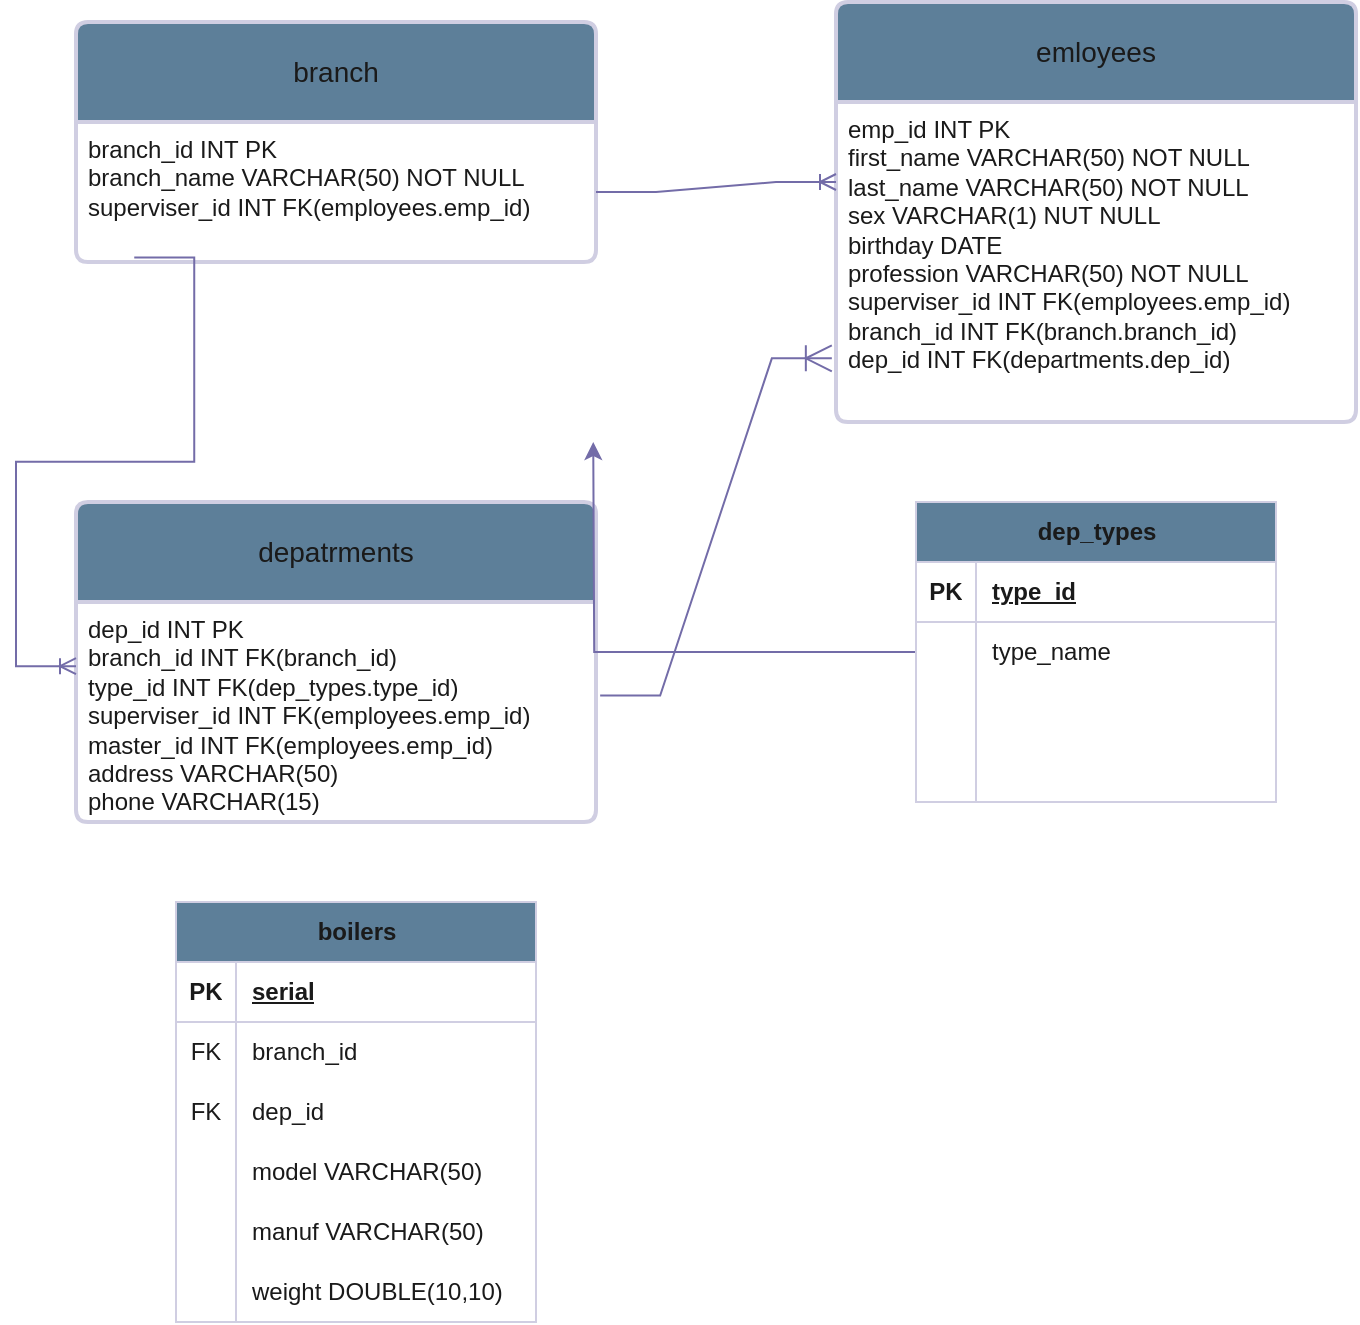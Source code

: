 <mxfile version="24.8.3">
  <diagram name="Страница — 1" id="4avvfgQBeNey1XqUrBNu">
    <mxGraphModel dx="952" dy="515" grid="1" gridSize="10" guides="1" tooltips="1" connect="1" arrows="1" fold="1" page="1" pageScale="1" pageWidth="827" pageHeight="1169" background="none" math="0" shadow="0">
      <root>
        <mxCell id="0" />
        <mxCell id="1" parent="0" />
        <mxCell id="8ufT0c0mkVSBskOa-6xL-1" value="emloyees" style="swimlane;childLayout=stackLayout;horizontal=1;startSize=50;horizontalStack=0;rounded=1;fontSize=14;fontStyle=0;strokeWidth=2;resizeParent=0;resizeLast=1;shadow=0;dashed=0;align=center;arcSize=4;whiteSpace=wrap;html=1;labelBackgroundColor=none;fillColor=#5D7F99;strokeColor=#D0CEE2;fontColor=#1A1A1A;" parent="1" vertex="1">
          <mxGeometry x="490" y="60" width="260" height="210" as="geometry" />
        </mxCell>
        <mxCell id="8ufT0c0mkVSBskOa-6xL-2" value="emp_id INT PK&lt;br&gt;first_name VARCHAR(50) NOT NULL&lt;div&gt;last_name VARCHAR(50) NOT NULL&lt;/div&gt;&lt;div&gt;sex VARCHAR(1) NUT NULL&lt;/div&gt;&lt;div&gt;birthday DATE&lt;/div&gt;&lt;div&gt;profession VARCHAR(50) NOT NULL&lt;/div&gt;&lt;div&gt;superviser_id INT FK(employees.emp_id)&lt;/div&gt;&lt;div&gt;branch_id INT FK(branch.branch_id)&lt;/div&gt;&lt;div&gt;dep_id INT FK(departments.dep_id)&lt;/div&gt;" style="align=left;strokeColor=none;fillColor=none;spacingLeft=4;fontSize=12;verticalAlign=top;resizable=0;rotatable=0;part=1;html=1;labelBackgroundColor=none;fontColor=#1A1A1A;" parent="8ufT0c0mkVSBskOa-6xL-1" vertex="1">
          <mxGeometry y="50" width="260" height="160" as="geometry" />
        </mxCell>
        <mxCell id="8ufT0c0mkVSBskOa-6xL-3" value="branch" style="swimlane;childLayout=stackLayout;horizontal=1;startSize=50;horizontalStack=0;rounded=1;fontSize=14;fontStyle=0;strokeWidth=2;resizeParent=0;resizeLast=1;shadow=0;dashed=0;align=center;arcSize=4;whiteSpace=wrap;html=1;strokeColor=#D0CEE2;fontColor=#1A1A1A;fillColor=#5D7F99;labelBackgroundColor=none;" parent="1" vertex="1">
          <mxGeometry x="110" y="70" width="260" height="120" as="geometry" />
        </mxCell>
        <mxCell id="8ufT0c0mkVSBskOa-6xL-4" value="branch_id INT PK&lt;div&gt;branch_name VARCHAR(50) NOT NULL&lt;br&gt;superviser_id INT FK(employees.emp_id)&lt;div&gt;&lt;br&gt;&lt;/div&gt;&lt;/div&gt;" style="align=left;strokeColor=none;fillColor=none;spacingLeft=4;fontSize=12;verticalAlign=top;resizable=0;rotatable=0;part=1;html=1;fontColor=#1A1A1A;labelBackgroundColor=none;" parent="8ufT0c0mkVSBskOa-6xL-3" vertex="1">
          <mxGeometry y="50" width="260" height="70" as="geometry" />
        </mxCell>
        <mxCell id="8ufT0c0mkVSBskOa-6xL-5" value="depatrments" style="swimlane;childLayout=stackLayout;horizontal=1;startSize=50;horizontalStack=0;rounded=1;fontSize=14;fontStyle=0;strokeWidth=2;resizeParent=0;resizeLast=1;shadow=0;dashed=0;align=center;arcSize=4;whiteSpace=wrap;html=1;strokeColor=#D0CEE2;fontColor=#1A1A1A;fillColor=#5D7F99;labelBackgroundColor=none;" parent="1" vertex="1">
          <mxGeometry x="110" y="310" width="260" height="160" as="geometry">
            <mxRectangle x="110" y="310" width="120" height="50" as="alternateBounds" />
          </mxGeometry>
        </mxCell>
        <mxCell id="8ufT0c0mkVSBskOa-6xL-6" value="dep_id INT PK&lt;div&gt;branch_id INT FK(branch_id)&lt;br&gt;&lt;div&gt;type_id INT FK(dep_types.type_id)&lt;br&gt;superviser_id INT FK(employees.emp_id)&lt;br&gt;master_id INT FK(employees.emp_id)&lt;div&gt;address VARCHAR(50)&lt;/div&gt;&lt;div&gt;phone VARCHAR(15)&lt;/div&gt;&lt;/div&gt;&lt;/div&gt;" style="align=left;strokeColor=none;fillColor=none;spacingLeft=4;fontSize=12;verticalAlign=top;resizable=0;rotatable=0;part=1;html=1;fontColor=#1A1A1A;labelBackgroundColor=none;" parent="8ufT0c0mkVSBskOa-6xL-5" vertex="1">
          <mxGeometry y="50" width="260" height="110" as="geometry" />
        </mxCell>
        <mxCell id="8ufT0c0mkVSBskOa-6xL-8" value="" style="edgeStyle=entityRelationEdgeStyle;fontSize=12;html=1;endArrow=ERoneToMany;rounded=0;strokeColor=#736CA8;fontColor=default;entryX=0;entryY=0.25;entryDx=0;entryDy=0;labelBackgroundColor=none;" parent="1" source="8ufT0c0mkVSBskOa-6xL-4" target="8ufT0c0mkVSBskOa-6xL-2" edge="1">
          <mxGeometry width="100" height="100" relative="1" as="geometry">
            <mxPoint x="360" y="140" as="sourcePoint" />
            <mxPoint x="460" y="40" as="targetPoint" />
          </mxGeometry>
        </mxCell>
        <mxCell id="8ufT0c0mkVSBskOa-6xL-9" value="" style="edgeStyle=entityRelationEdgeStyle;fontSize=12;html=1;endArrow=ERoneToMany;rounded=0;strokeColor=#736CA8;fontColor=default;exitX=1.008;exitY=0.425;exitDx=0;exitDy=0;exitPerimeter=0;entryX=-0.008;entryY=0.801;entryDx=0;entryDy=0;entryPerimeter=0;endSize=11;startSize=12;labelBackgroundColor=none;" parent="1" source="8ufT0c0mkVSBskOa-6xL-6" target="8ufT0c0mkVSBskOa-6xL-2" edge="1">
          <mxGeometry width="100" height="100" relative="1" as="geometry">
            <mxPoint x="350" y="455.89" as="sourcePoint" />
            <mxPoint x="511.3" y="300" as="targetPoint" />
          </mxGeometry>
        </mxCell>
        <mxCell id="8ufT0c0mkVSBskOa-6xL-11" value="" style="edgeStyle=entityRelationEdgeStyle;fontSize=12;html=1;endArrow=ERoneToMany;rounded=0;strokeColor=#736CA8;fontColor=default;exitX=0.112;exitY=0.968;exitDx=0;exitDy=0;exitPerimeter=0;entryX=0.998;entryY=0.309;entryDx=0;entryDy=0;entryPerimeter=0;labelBackgroundColor=none;" parent="1" source="8ufT0c0mkVSBskOa-6xL-4" edge="1">
          <mxGeometry width="100" height="100" relative="1" as="geometry">
            <mxPoint x="102.98" y="190" as="sourcePoint" />
            <mxPoint x="110.0" y="392.1" as="targetPoint" />
          </mxGeometry>
        </mxCell>
        <mxCell id="Ioec6kEc80OI9_myZzTE-39" style="edgeStyle=orthogonalEdgeStyle;rounded=0;orthogonalLoop=1;jettySize=auto;html=1;strokeColor=#736CA8;fontColor=#1A1A1A;" edge="1" parent="1" source="dJ5NwEZSPmx1sVAGG7kn-28">
          <mxGeometry relative="1" as="geometry">
            <mxPoint x="368.621" y="280" as="targetPoint" />
          </mxGeometry>
        </mxCell>
        <mxCell id="dJ5NwEZSPmx1sVAGG7kn-28" value="dep_types" style="shape=table;startSize=30;container=1;collapsible=1;childLayout=tableLayout;fixedRows=1;rowLines=0;fontStyle=1;align=center;resizeLast=1;html=1;strokeColor=#D0CEE2;fontColor=#1A1A1A;fillColor=#5D7F99;labelBackgroundColor=none;" parent="1" vertex="1">
          <mxGeometry x="530" y="310" width="180" height="150" as="geometry" />
        </mxCell>
        <mxCell id="dJ5NwEZSPmx1sVAGG7kn-29" value="" style="shape=tableRow;horizontal=0;startSize=0;swimlaneHead=0;swimlaneBody=0;fillColor=none;collapsible=0;dropTarget=0;points=[[0,0.5],[1,0.5]];portConstraint=eastwest;top=0;left=0;right=0;bottom=1;strokeColor=#D0CEE2;fontColor=#1A1A1A;labelBackgroundColor=none;" parent="dJ5NwEZSPmx1sVAGG7kn-28" vertex="1">
          <mxGeometry y="30" width="180" height="30" as="geometry" />
        </mxCell>
        <mxCell id="dJ5NwEZSPmx1sVAGG7kn-30" value="PK" style="shape=partialRectangle;connectable=0;fillColor=none;top=0;left=0;bottom=0;right=0;fontStyle=1;overflow=hidden;whiteSpace=wrap;html=1;strokeColor=#D0CEE2;fontColor=#1A1A1A;labelBackgroundColor=none;" parent="dJ5NwEZSPmx1sVAGG7kn-29" vertex="1">
          <mxGeometry width="30" height="30" as="geometry">
            <mxRectangle width="30" height="30" as="alternateBounds" />
          </mxGeometry>
        </mxCell>
        <mxCell id="dJ5NwEZSPmx1sVAGG7kn-31" value="type_id" style="shape=partialRectangle;connectable=0;fillColor=none;top=0;left=0;bottom=0;right=0;align=left;spacingLeft=6;fontStyle=5;overflow=hidden;whiteSpace=wrap;html=1;strokeColor=#D0CEE2;fontColor=#1A1A1A;labelBackgroundColor=none;" parent="dJ5NwEZSPmx1sVAGG7kn-29" vertex="1">
          <mxGeometry x="30" width="150" height="30" as="geometry">
            <mxRectangle width="150" height="30" as="alternateBounds" />
          </mxGeometry>
        </mxCell>
        <mxCell id="dJ5NwEZSPmx1sVAGG7kn-32" value="" style="shape=tableRow;horizontal=0;startSize=0;swimlaneHead=0;swimlaneBody=0;fillColor=none;collapsible=0;dropTarget=0;points=[[0,0.5],[1,0.5]];portConstraint=eastwest;top=0;left=0;right=0;bottom=0;strokeColor=#D0CEE2;fontColor=#1A1A1A;labelBackgroundColor=none;" parent="dJ5NwEZSPmx1sVAGG7kn-28" vertex="1">
          <mxGeometry y="60" width="180" height="30" as="geometry" />
        </mxCell>
        <mxCell id="dJ5NwEZSPmx1sVAGG7kn-33" value="" style="shape=partialRectangle;connectable=0;fillColor=none;top=0;left=0;bottom=0;right=0;editable=1;overflow=hidden;whiteSpace=wrap;html=1;strokeColor=#D0CEE2;fontColor=#1A1A1A;labelBackgroundColor=none;" parent="dJ5NwEZSPmx1sVAGG7kn-32" vertex="1">
          <mxGeometry width="30" height="30" as="geometry">
            <mxRectangle width="30" height="30" as="alternateBounds" />
          </mxGeometry>
        </mxCell>
        <mxCell id="dJ5NwEZSPmx1sVAGG7kn-34" value="type_name" style="shape=partialRectangle;connectable=0;fillColor=none;top=0;left=0;bottom=0;right=0;align=left;spacingLeft=6;overflow=hidden;whiteSpace=wrap;html=1;strokeColor=#D0CEE2;fontColor=#1A1A1A;labelBackgroundColor=none;" parent="dJ5NwEZSPmx1sVAGG7kn-32" vertex="1">
          <mxGeometry x="30" width="150" height="30" as="geometry">
            <mxRectangle width="150" height="30" as="alternateBounds" />
          </mxGeometry>
        </mxCell>
        <mxCell id="dJ5NwEZSPmx1sVAGG7kn-35" value="" style="shape=tableRow;horizontal=0;startSize=0;swimlaneHead=0;swimlaneBody=0;fillColor=none;collapsible=0;dropTarget=0;points=[[0,0.5],[1,0.5]];portConstraint=eastwest;top=0;left=0;right=0;bottom=0;strokeColor=#D0CEE2;fontColor=#1A1A1A;labelBackgroundColor=none;" parent="dJ5NwEZSPmx1sVAGG7kn-28" vertex="1">
          <mxGeometry y="90" width="180" height="30" as="geometry" />
        </mxCell>
        <mxCell id="dJ5NwEZSPmx1sVAGG7kn-36" value="" style="shape=partialRectangle;connectable=0;fillColor=none;top=0;left=0;bottom=0;right=0;editable=1;overflow=hidden;whiteSpace=wrap;html=1;strokeColor=#D0CEE2;fontColor=#1A1A1A;labelBackgroundColor=none;" parent="dJ5NwEZSPmx1sVAGG7kn-35" vertex="1">
          <mxGeometry width="30" height="30" as="geometry">
            <mxRectangle width="30" height="30" as="alternateBounds" />
          </mxGeometry>
        </mxCell>
        <mxCell id="dJ5NwEZSPmx1sVAGG7kn-37" value="" style="shape=partialRectangle;connectable=0;fillColor=none;top=0;left=0;bottom=0;right=0;align=left;spacingLeft=6;overflow=hidden;whiteSpace=wrap;html=1;strokeColor=#D0CEE2;fontColor=#1A1A1A;labelBackgroundColor=none;" parent="dJ5NwEZSPmx1sVAGG7kn-35" vertex="1">
          <mxGeometry x="30" width="150" height="30" as="geometry">
            <mxRectangle width="150" height="30" as="alternateBounds" />
          </mxGeometry>
        </mxCell>
        <mxCell id="dJ5NwEZSPmx1sVAGG7kn-38" value="" style="shape=tableRow;horizontal=0;startSize=0;swimlaneHead=0;swimlaneBody=0;fillColor=none;collapsible=0;dropTarget=0;points=[[0,0.5],[1,0.5]];portConstraint=eastwest;top=0;left=0;right=0;bottom=0;strokeColor=#D0CEE2;fontColor=#1A1A1A;labelBackgroundColor=none;" parent="dJ5NwEZSPmx1sVAGG7kn-28" vertex="1">
          <mxGeometry y="120" width="180" height="30" as="geometry" />
        </mxCell>
        <mxCell id="dJ5NwEZSPmx1sVAGG7kn-39" value="" style="shape=partialRectangle;connectable=0;fillColor=none;top=0;left=0;bottom=0;right=0;editable=1;overflow=hidden;whiteSpace=wrap;html=1;strokeColor=#D0CEE2;fontColor=#1A1A1A;labelBackgroundColor=none;" parent="dJ5NwEZSPmx1sVAGG7kn-38" vertex="1">
          <mxGeometry width="30" height="30" as="geometry">
            <mxRectangle width="30" height="30" as="alternateBounds" />
          </mxGeometry>
        </mxCell>
        <mxCell id="dJ5NwEZSPmx1sVAGG7kn-40" value="" style="shape=partialRectangle;connectable=0;fillColor=none;top=0;left=0;bottom=0;right=0;align=left;spacingLeft=6;overflow=hidden;whiteSpace=wrap;html=1;strokeColor=#D0CEE2;fontColor=#1A1A1A;labelBackgroundColor=none;" parent="dJ5NwEZSPmx1sVAGG7kn-38" vertex="1">
          <mxGeometry x="30" width="150" height="30" as="geometry">
            <mxRectangle width="150" height="30" as="alternateBounds" />
          </mxGeometry>
        </mxCell>
        <mxCell id="Ioec6kEc80OI9_myZzTE-1" value="boilers" style="shape=table;startSize=30;container=1;collapsible=1;childLayout=tableLayout;fixedRows=1;rowLines=0;fontStyle=1;align=center;resizeLast=1;html=1;strokeColor=#D0CEE2;fontColor=#1A1A1A;fillColor=#5D7F99;labelBackgroundColor=none;" vertex="1" parent="1">
          <mxGeometry x="160" y="510" width="180" height="210" as="geometry" />
        </mxCell>
        <mxCell id="Ioec6kEc80OI9_myZzTE-2" value="" style="shape=tableRow;horizontal=0;startSize=0;swimlaneHead=0;swimlaneBody=0;fillColor=none;collapsible=0;dropTarget=0;points=[[0,0.5],[1,0.5]];portConstraint=eastwest;top=0;left=0;right=0;bottom=1;strokeColor=#D0CEE2;fontColor=#1A1A1A;labelBackgroundColor=none;" vertex="1" parent="Ioec6kEc80OI9_myZzTE-1">
          <mxGeometry y="30" width="180" height="30" as="geometry" />
        </mxCell>
        <mxCell id="Ioec6kEc80OI9_myZzTE-3" value="PK" style="shape=partialRectangle;connectable=0;fillColor=none;top=0;left=0;bottom=0;right=0;fontStyle=1;overflow=hidden;whiteSpace=wrap;html=1;strokeColor=#D0CEE2;fontColor=#1A1A1A;labelBackgroundColor=none;" vertex="1" parent="Ioec6kEc80OI9_myZzTE-2">
          <mxGeometry width="30" height="30" as="geometry">
            <mxRectangle width="30" height="30" as="alternateBounds" />
          </mxGeometry>
        </mxCell>
        <mxCell id="Ioec6kEc80OI9_myZzTE-4" value="serial" style="shape=partialRectangle;connectable=0;fillColor=none;top=0;left=0;bottom=0;right=0;align=left;spacingLeft=6;fontStyle=5;overflow=hidden;whiteSpace=wrap;html=1;strokeColor=#D0CEE2;fontColor=#1A1A1A;labelBackgroundColor=none;" vertex="1" parent="Ioec6kEc80OI9_myZzTE-2">
          <mxGeometry x="30" width="150" height="30" as="geometry">
            <mxRectangle width="150" height="30" as="alternateBounds" />
          </mxGeometry>
        </mxCell>
        <mxCell id="Ioec6kEc80OI9_myZzTE-5" value="" style="shape=tableRow;horizontal=0;startSize=0;swimlaneHead=0;swimlaneBody=0;fillColor=none;collapsible=0;dropTarget=0;points=[[0,0.5],[1,0.5]];portConstraint=eastwest;top=0;left=0;right=0;bottom=0;strokeColor=#D0CEE2;fontColor=#1A1A1A;labelBackgroundColor=none;" vertex="1" parent="Ioec6kEc80OI9_myZzTE-1">
          <mxGeometry y="60" width="180" height="30" as="geometry" />
        </mxCell>
        <mxCell id="Ioec6kEc80OI9_myZzTE-6" value="FK" style="shape=partialRectangle;connectable=0;fillColor=none;top=0;left=0;bottom=0;right=0;editable=1;overflow=hidden;whiteSpace=wrap;html=1;strokeColor=#D0CEE2;fontColor=#1A1A1A;labelBackgroundColor=none;" vertex="1" parent="Ioec6kEc80OI9_myZzTE-5">
          <mxGeometry width="30" height="30" as="geometry">
            <mxRectangle width="30" height="30" as="alternateBounds" />
          </mxGeometry>
        </mxCell>
        <mxCell id="Ioec6kEc80OI9_myZzTE-7" value="branch_id" style="shape=partialRectangle;connectable=0;fillColor=none;top=0;left=0;bottom=0;right=0;align=left;spacingLeft=6;overflow=hidden;whiteSpace=wrap;html=1;strokeColor=#D0CEE2;fontColor=#1A1A1A;labelBackgroundColor=none;" vertex="1" parent="Ioec6kEc80OI9_myZzTE-5">
          <mxGeometry x="30" width="150" height="30" as="geometry">
            <mxRectangle width="150" height="30" as="alternateBounds" />
          </mxGeometry>
        </mxCell>
        <mxCell id="Ioec6kEc80OI9_myZzTE-8" value="" style="shape=tableRow;horizontal=0;startSize=0;swimlaneHead=0;swimlaneBody=0;fillColor=none;collapsible=0;dropTarget=0;points=[[0,0.5],[1,0.5]];portConstraint=eastwest;top=0;left=0;right=0;bottom=0;strokeColor=#D0CEE2;fontColor=#1A1A1A;labelBackgroundColor=none;" vertex="1" parent="Ioec6kEc80OI9_myZzTE-1">
          <mxGeometry y="90" width="180" height="30" as="geometry" />
        </mxCell>
        <mxCell id="Ioec6kEc80OI9_myZzTE-9" value="FK" style="shape=partialRectangle;connectable=0;fillColor=none;top=0;left=0;bottom=0;right=0;editable=1;overflow=hidden;whiteSpace=wrap;html=1;strokeColor=#D0CEE2;fontColor=#1A1A1A;labelBackgroundColor=none;" vertex="1" parent="Ioec6kEc80OI9_myZzTE-8">
          <mxGeometry width="30" height="30" as="geometry">
            <mxRectangle width="30" height="30" as="alternateBounds" />
          </mxGeometry>
        </mxCell>
        <mxCell id="Ioec6kEc80OI9_myZzTE-10" value="dep_id" style="shape=partialRectangle;connectable=0;fillColor=none;top=0;left=0;bottom=0;right=0;align=left;spacingLeft=6;overflow=hidden;whiteSpace=wrap;html=1;strokeColor=#D0CEE2;fontColor=#1A1A1A;labelBackgroundColor=none;" vertex="1" parent="Ioec6kEc80OI9_myZzTE-8">
          <mxGeometry x="30" width="150" height="30" as="geometry">
            <mxRectangle width="150" height="30" as="alternateBounds" />
          </mxGeometry>
        </mxCell>
        <mxCell id="Ioec6kEc80OI9_myZzTE-11" value="" style="shape=tableRow;horizontal=0;startSize=0;swimlaneHead=0;swimlaneBody=0;fillColor=none;collapsible=0;dropTarget=0;points=[[0,0.5],[1,0.5]];portConstraint=eastwest;top=0;left=0;right=0;bottom=0;strokeColor=#D0CEE2;fontColor=#1A1A1A;labelBackgroundColor=none;" vertex="1" parent="Ioec6kEc80OI9_myZzTE-1">
          <mxGeometry y="120" width="180" height="30" as="geometry" />
        </mxCell>
        <mxCell id="Ioec6kEc80OI9_myZzTE-12" value="" style="shape=partialRectangle;connectable=0;fillColor=none;top=0;left=0;bottom=0;right=0;editable=1;overflow=hidden;whiteSpace=wrap;html=1;strokeColor=#D0CEE2;fontColor=#1A1A1A;labelBackgroundColor=none;" vertex="1" parent="Ioec6kEc80OI9_myZzTE-11">
          <mxGeometry width="30" height="30" as="geometry">
            <mxRectangle width="30" height="30" as="alternateBounds" />
          </mxGeometry>
        </mxCell>
        <mxCell id="Ioec6kEc80OI9_myZzTE-13" value="model VARCHAR(50)" style="shape=partialRectangle;connectable=0;fillColor=none;top=0;left=0;bottom=0;right=0;align=left;spacingLeft=6;overflow=hidden;whiteSpace=wrap;html=1;strokeColor=#D0CEE2;fontColor=#1A1A1A;labelBackgroundColor=none;" vertex="1" parent="Ioec6kEc80OI9_myZzTE-11">
          <mxGeometry x="30" width="150" height="30" as="geometry">
            <mxRectangle width="150" height="30" as="alternateBounds" />
          </mxGeometry>
        </mxCell>
        <mxCell id="Ioec6kEc80OI9_myZzTE-14" value="" style="shape=tableRow;horizontal=0;startSize=0;swimlaneHead=0;swimlaneBody=0;fillColor=none;collapsible=0;dropTarget=0;points=[[0,0.5],[1,0.5]];portConstraint=eastwest;top=0;left=0;right=0;bottom=0;strokeColor=#D0CEE2;fontColor=#1A1A1A;labelBackgroundColor=none;" vertex="1" parent="Ioec6kEc80OI9_myZzTE-1">
          <mxGeometry y="150" width="180" height="30" as="geometry" />
        </mxCell>
        <mxCell id="Ioec6kEc80OI9_myZzTE-15" value="" style="shape=partialRectangle;connectable=0;fillColor=none;top=0;left=0;bottom=0;right=0;editable=1;overflow=hidden;whiteSpace=wrap;html=1;strokeColor=#D0CEE2;fontColor=#1A1A1A;labelBackgroundColor=none;" vertex="1" parent="Ioec6kEc80OI9_myZzTE-14">
          <mxGeometry width="30" height="30" as="geometry">
            <mxRectangle width="30" height="30" as="alternateBounds" />
          </mxGeometry>
        </mxCell>
        <mxCell id="Ioec6kEc80OI9_myZzTE-16" value="manuf VARCHAR(50)" style="shape=partialRectangle;connectable=0;fillColor=none;top=0;left=0;bottom=0;right=0;align=left;spacingLeft=6;overflow=hidden;whiteSpace=wrap;html=1;strokeColor=#D0CEE2;fontColor=#1A1A1A;labelBackgroundColor=none;" vertex="1" parent="Ioec6kEc80OI9_myZzTE-14">
          <mxGeometry x="30" width="150" height="30" as="geometry">
            <mxRectangle width="150" height="30" as="alternateBounds" />
          </mxGeometry>
        </mxCell>
        <mxCell id="Ioec6kEc80OI9_myZzTE-36" value="" style="shape=tableRow;horizontal=0;startSize=0;swimlaneHead=0;swimlaneBody=0;fillColor=none;collapsible=0;dropTarget=0;points=[[0,0.5],[1,0.5]];portConstraint=eastwest;top=0;left=0;right=0;bottom=0;strokeColor=#D0CEE2;fontColor=#1A1A1A;labelBackgroundColor=none;" vertex="1" parent="Ioec6kEc80OI9_myZzTE-1">
          <mxGeometry y="180" width="180" height="30" as="geometry" />
        </mxCell>
        <mxCell id="Ioec6kEc80OI9_myZzTE-37" value="" style="shape=partialRectangle;connectable=0;fillColor=none;top=0;left=0;bottom=0;right=0;editable=1;overflow=hidden;whiteSpace=wrap;html=1;strokeColor=#D0CEE2;fontColor=#1A1A1A;labelBackgroundColor=none;" vertex="1" parent="Ioec6kEc80OI9_myZzTE-36">
          <mxGeometry width="30" height="30" as="geometry">
            <mxRectangle width="30" height="30" as="alternateBounds" />
          </mxGeometry>
        </mxCell>
        <mxCell id="Ioec6kEc80OI9_myZzTE-38" value="weight DOUBLE(10,10)" style="shape=partialRectangle;connectable=0;fillColor=none;top=0;left=0;bottom=0;right=0;align=left;spacingLeft=6;overflow=hidden;whiteSpace=wrap;html=1;strokeColor=#D0CEE2;fontColor=#1A1A1A;labelBackgroundColor=none;" vertex="1" parent="Ioec6kEc80OI9_myZzTE-36">
          <mxGeometry x="30" width="150" height="30" as="geometry">
            <mxRectangle width="150" height="30" as="alternateBounds" />
          </mxGeometry>
        </mxCell>
      </root>
    </mxGraphModel>
  </diagram>
</mxfile>
